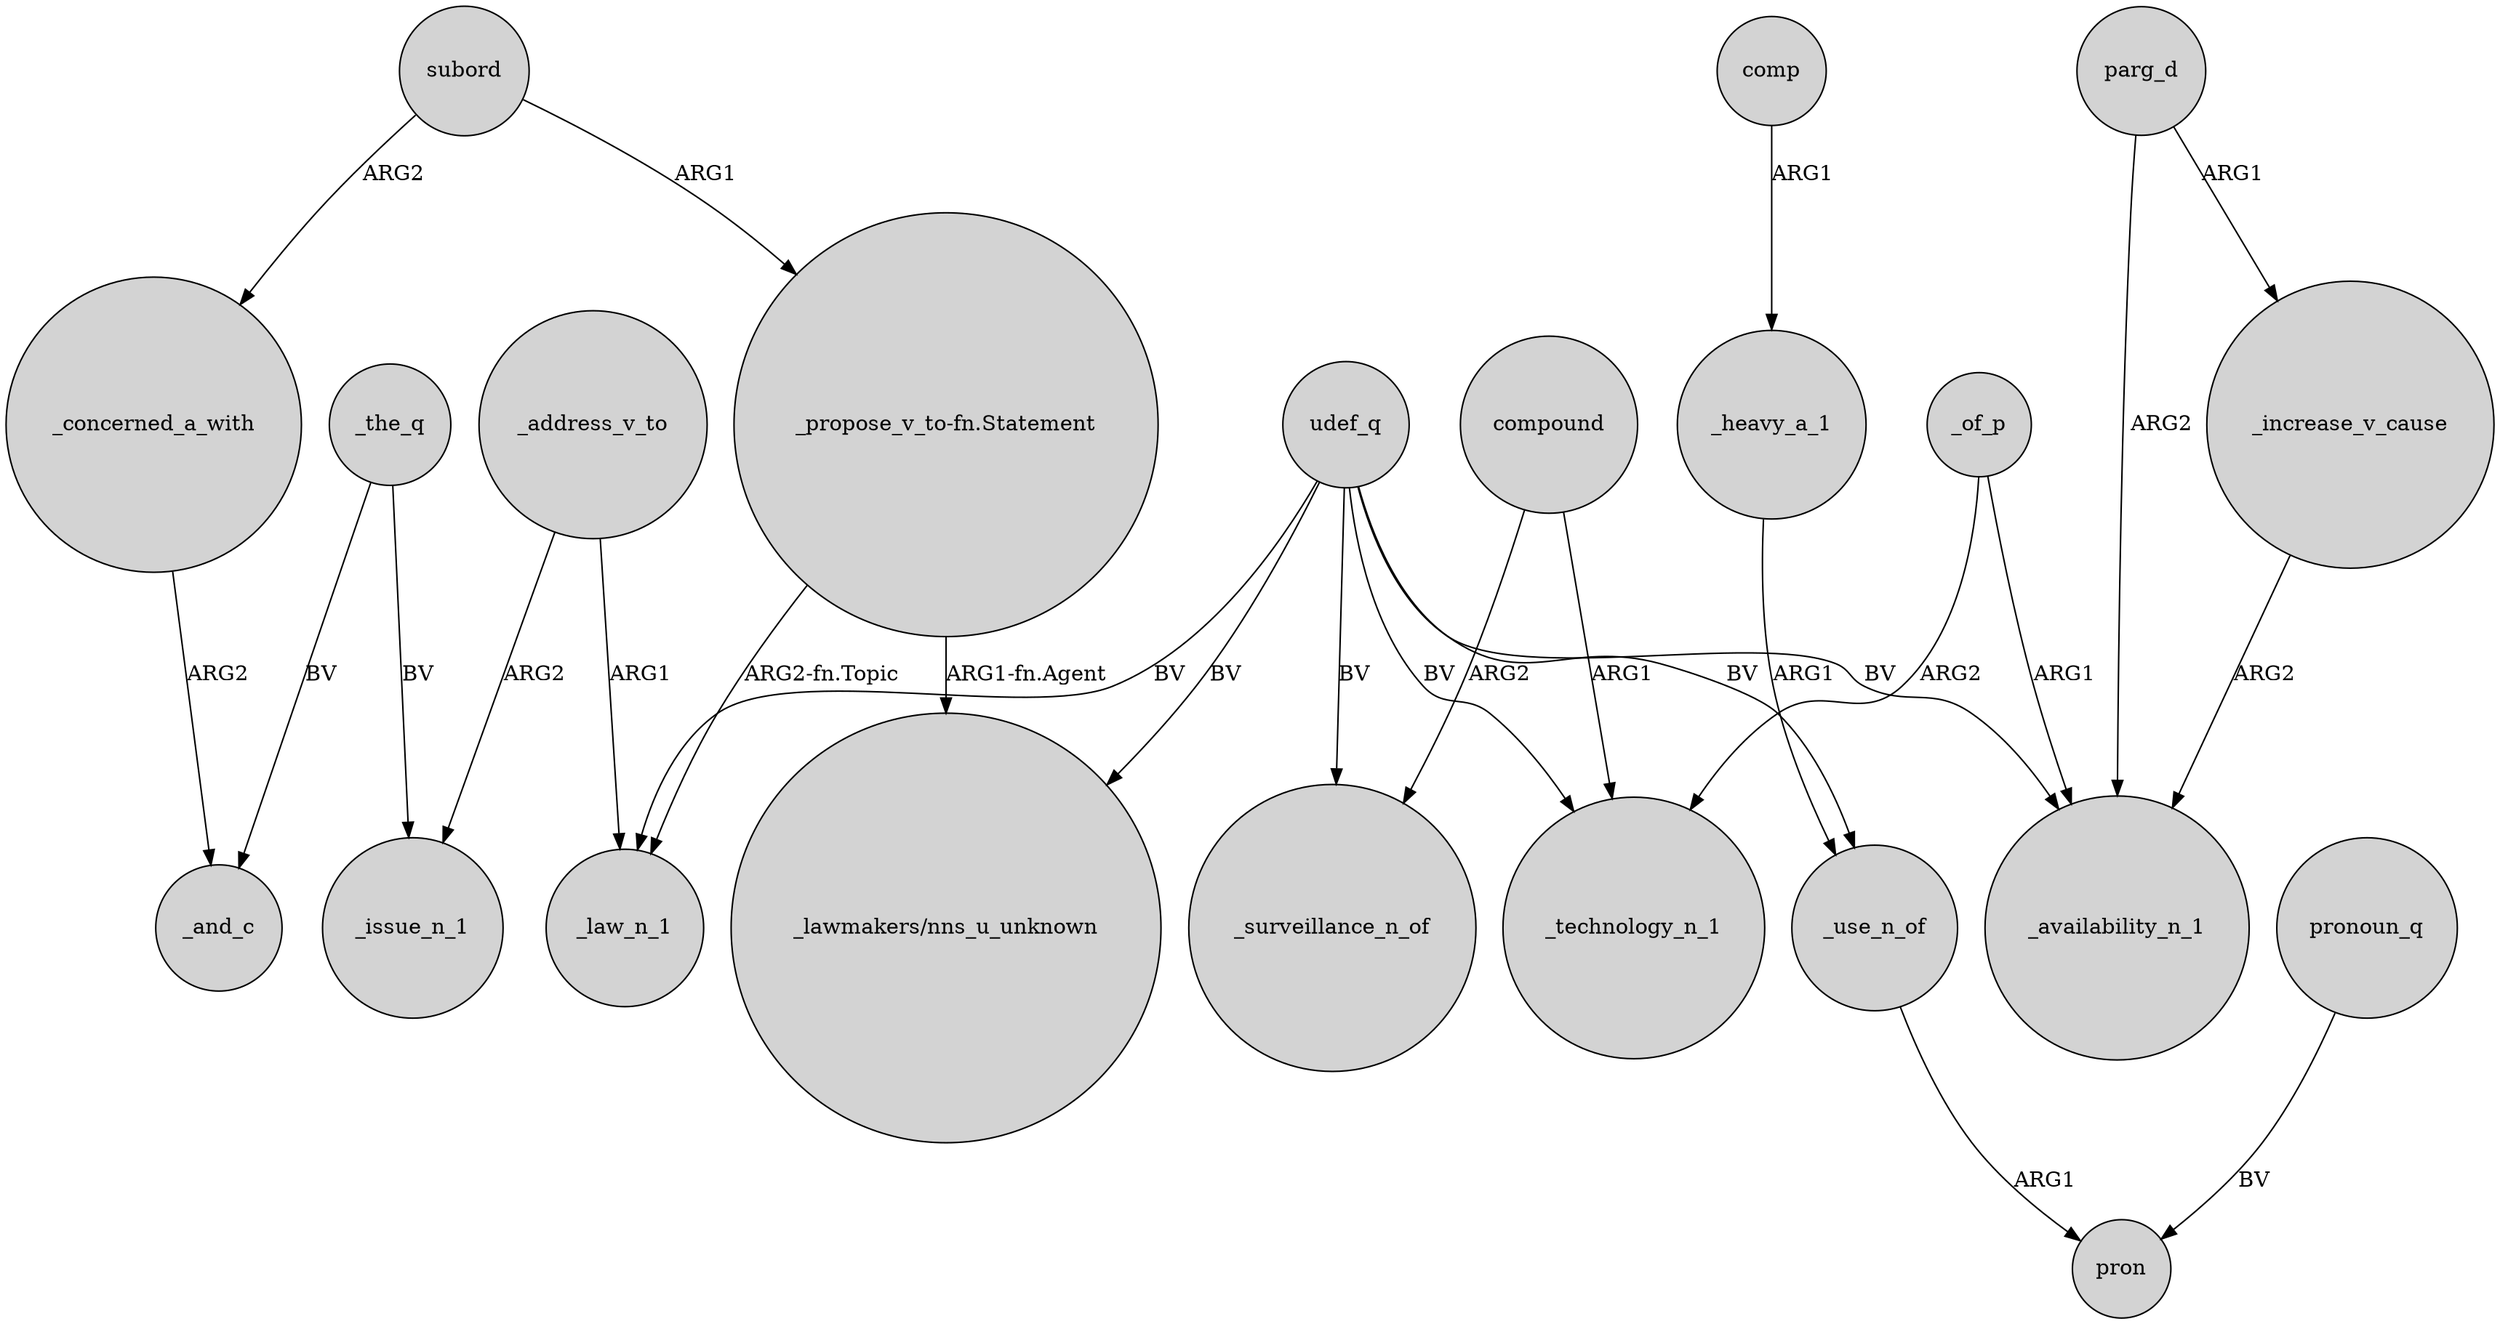 digraph {
	node [shape=circle style=filled]
	_the_q -> _and_c [label=BV]
	compound -> _technology_n_1 [label=ARG1]
	_address_v_to -> _issue_n_1 [label=ARG2]
	_address_v_to -> _law_n_1 [label=ARG1]
	udef_q -> _use_n_of [label=BV]
	udef_q -> "_lawmakers/nns_u_unknown" [label=BV]
	subord -> "_propose_v_to-fn.Statement" [label=ARG1]
	_of_p -> _technology_n_1 [label=ARG2]
	_increase_v_cause -> _availability_n_1 [label=ARG2]
	_heavy_a_1 -> _use_n_of [label=ARG1]
	udef_q -> _law_n_1 [label=BV]
	_the_q -> _issue_n_1 [label=BV]
	"_propose_v_to-fn.Statement" -> "_lawmakers/nns_u_unknown" [label="ARG1-fn.Agent"]
	"_propose_v_to-fn.Statement" -> _law_n_1 [label="ARG2-fn.Topic"]
	pronoun_q -> pron [label=BV]
	udef_q -> _surveillance_n_of [label=BV]
	subord -> _concerned_a_with [label=ARG2]
	comp -> _heavy_a_1 [label=ARG1]
	parg_d -> _increase_v_cause [label=ARG1]
	_of_p -> _availability_n_1 [label=ARG1]
	udef_q -> _technology_n_1 [label=BV]
	_concerned_a_with -> _and_c [label=ARG2]
	_use_n_of -> pron [label=ARG1]
	udef_q -> _availability_n_1 [label=BV]
	compound -> _surveillance_n_of [label=ARG2]
	parg_d -> _availability_n_1 [label=ARG2]
}
